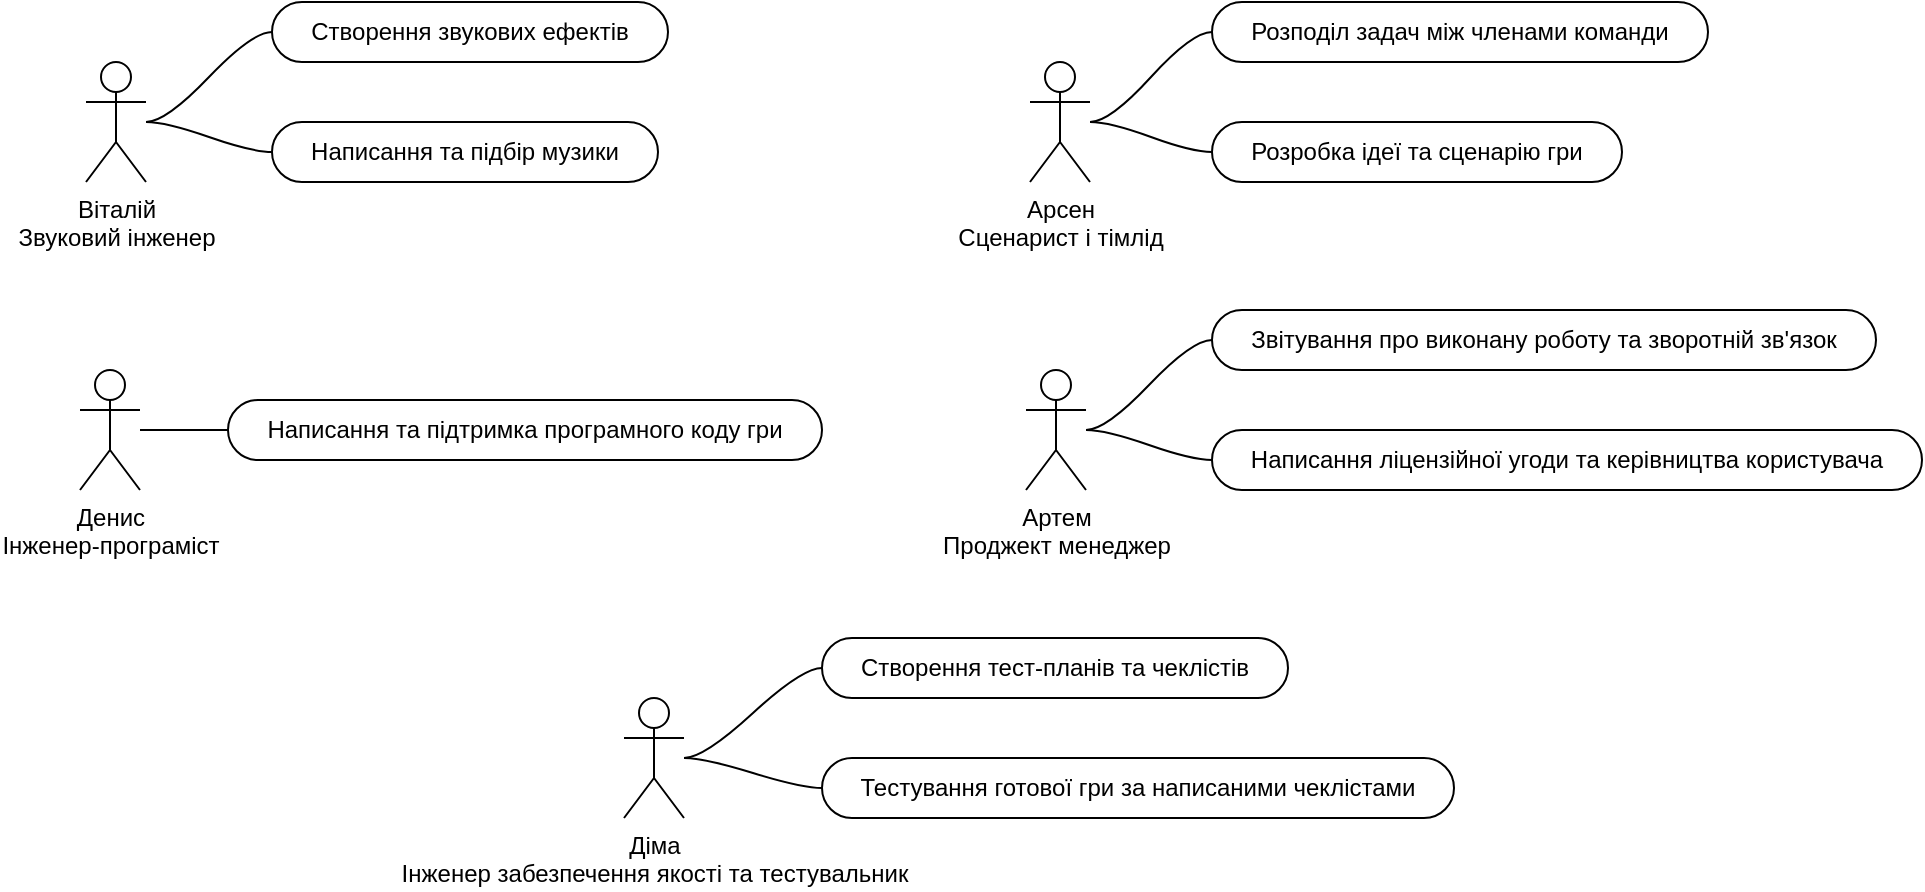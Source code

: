 <mxfile version="24.7.16">
  <diagram name="Page-1" id="r--lAdY53lSL47nnchoB">
    <mxGraphModel dx="2074" dy="1196" grid="0" gridSize="10" guides="1" tooltips="1" connect="1" arrows="1" fold="1" page="0" pageScale="1" pageWidth="850" pageHeight="1100" math="0" shadow="0">
      <root>
        <mxCell id="0" />
        <mxCell id="1" parent="0" />
        <mxCell id="zq5a7eHgudgZaI7AFO8v-1" value="Діма&lt;div&gt;Інженер забезпечення якості та тестувальник&lt;/div&gt;" style="shape=umlActor;verticalLabelPosition=bottom;verticalAlign=top;html=1;outlineConnect=0;" vertex="1" parent="1">
          <mxGeometry x="128" y="333" width="30" height="60" as="geometry" />
        </mxCell>
        <mxCell id="zq5a7eHgudgZaI7AFO8v-4" value="Створення тест-планів та чеклістів" style="whiteSpace=wrap;html=1;rounded=1;arcSize=50;align=center;verticalAlign=middle;strokeWidth=1;autosize=1;spacing=4;treeFolding=1;treeMoving=1;newEdgeStyle={&quot;edgeStyle&quot;:&quot;entityRelationEdgeStyle&quot;,&quot;startArrow&quot;:&quot;none&quot;,&quot;endArrow&quot;:&quot;none&quot;,&quot;segment&quot;:10,&quot;curved&quot;:1,&quot;sourcePerimeterSpacing&quot;:0,&quot;targetPerimeterSpacing&quot;:0};" vertex="1" parent="1">
          <mxGeometry x="227" y="303" width="233" height="30" as="geometry" />
        </mxCell>
        <mxCell id="zq5a7eHgudgZaI7AFO8v-5" value="" style="edgeStyle=entityRelationEdgeStyle;startArrow=none;endArrow=none;segment=10;curved=1;sourcePerimeterSpacing=0;targetPerimeterSpacing=0;rounded=0;fontSize=12;startSize=8;endSize=8;" edge="1" target="zq5a7eHgudgZaI7AFO8v-4" parent="1" source="zq5a7eHgudgZaI7AFO8v-1">
          <mxGeometry relative="1" as="geometry">
            <mxPoint x="370" y="-9" as="sourcePoint" />
            <Array as="points">
              <mxPoint x="247" y="-19" />
              <mxPoint x="363" y="-36" />
            </Array>
          </mxGeometry>
        </mxCell>
        <mxCell id="zq5a7eHgudgZaI7AFO8v-6" value="Артем&lt;div&gt;Проджект менеджер&lt;/div&gt;" style="shape=umlActor;verticalLabelPosition=bottom;verticalAlign=top;html=1;outlineConnect=0;" vertex="1" parent="1">
          <mxGeometry x="329" y="169" width="30" height="60" as="geometry" />
        </mxCell>
        <mxCell id="zq5a7eHgudgZaI7AFO8v-7" value="Звітування про виконану роботу та зворотній зв&#39;язок" style="whiteSpace=wrap;html=1;rounded=1;arcSize=50;align=center;verticalAlign=middle;strokeWidth=1;autosize=1;spacing=4;treeFolding=1;treeMoving=1;newEdgeStyle={&quot;edgeStyle&quot;:&quot;entityRelationEdgeStyle&quot;,&quot;startArrow&quot;:&quot;none&quot;,&quot;endArrow&quot;:&quot;none&quot;,&quot;segment&quot;:10,&quot;curved&quot;:1,&quot;sourcePerimeterSpacing&quot;:0,&quot;targetPerimeterSpacing&quot;:0};" vertex="1" parent="1">
          <mxGeometry x="422" y="139" width="332" height="30" as="geometry" />
        </mxCell>
        <mxCell id="zq5a7eHgudgZaI7AFO8v-8" value="" style="edgeStyle=entityRelationEdgeStyle;startArrow=none;endArrow=none;segment=10;curved=1;sourcePerimeterSpacing=0;targetPerimeterSpacing=0;rounded=0;fontSize=12;startSize=8;endSize=8;" edge="1" source="zq5a7eHgudgZaI7AFO8v-6" target="zq5a7eHgudgZaI7AFO8v-7" parent="1">
          <mxGeometry relative="1" as="geometry">
            <mxPoint x="189" y="-29.5" as="sourcePoint" />
            <Array as="points">
              <mxPoint x="66" y="-39.5" />
              <mxPoint x="182" y="-56.5" />
            </Array>
          </mxGeometry>
        </mxCell>
        <mxCell id="zq5a7eHgudgZaI7AFO8v-9" value="Віталій&lt;div&gt;Звуковий інженер&lt;/div&gt;" style="shape=umlActor;verticalLabelPosition=bottom;verticalAlign=top;html=1;outlineConnect=0;" vertex="1" parent="1">
          <mxGeometry x="-141" y="15" width="30" height="60" as="geometry" />
        </mxCell>
        <mxCell id="zq5a7eHgudgZaI7AFO8v-12" value="Арсен&lt;div&gt;Сценарист і тімлід&lt;/div&gt;" style="shape=umlActor;verticalLabelPosition=bottom;verticalAlign=top;html=1;outlineConnect=0;" vertex="1" parent="1">
          <mxGeometry x="331" y="15" width="30" height="60" as="geometry" />
        </mxCell>
        <mxCell id="zq5a7eHgudgZaI7AFO8v-13" value="Розподіл задач між членами команди" style="whiteSpace=wrap;html=1;rounded=1;arcSize=50;align=center;verticalAlign=middle;strokeWidth=1;autosize=1;spacing=4;treeFolding=1;treeMoving=1;newEdgeStyle={&quot;edgeStyle&quot;:&quot;entityRelationEdgeStyle&quot;,&quot;startArrow&quot;:&quot;none&quot;,&quot;endArrow&quot;:&quot;none&quot;,&quot;segment&quot;:10,&quot;curved&quot;:1,&quot;sourcePerimeterSpacing&quot;:0,&quot;targetPerimeterSpacing&quot;:0};" vertex="1" parent="1">
          <mxGeometry x="422" y="-15" width="248" height="30" as="geometry" />
        </mxCell>
        <mxCell id="zq5a7eHgudgZaI7AFO8v-14" value="" style="edgeStyle=entityRelationEdgeStyle;startArrow=none;endArrow=none;segment=10;curved=1;sourcePerimeterSpacing=0;targetPerimeterSpacing=0;rounded=0;fontSize=12;startSize=8;endSize=8;" edge="1" source="zq5a7eHgudgZaI7AFO8v-12" target="zq5a7eHgudgZaI7AFO8v-13" parent="1">
          <mxGeometry relative="1" as="geometry">
            <mxPoint x="278" y="-41" as="sourcePoint" />
            <Array as="points">
              <mxPoint x="155" y="-51" />
              <mxPoint x="271" y="-68" />
            </Array>
          </mxGeometry>
        </mxCell>
        <mxCell id="zq5a7eHgudgZaI7AFO8v-15" value="Денис&lt;div&gt;Інженер-програміст&lt;/div&gt;" style="shape=umlActor;verticalLabelPosition=bottom;verticalAlign=top;html=1;outlineConnect=0;" vertex="1" parent="1">
          <mxGeometry x="-144" y="169" width="30" height="60" as="geometry" />
        </mxCell>
        <mxCell id="zq5a7eHgudgZaI7AFO8v-16" value="Написання та підтримка програмного коду гри" style="whiteSpace=wrap;html=1;rounded=1;arcSize=50;align=center;verticalAlign=middle;strokeWidth=1;autosize=1;spacing=4;treeFolding=1;treeMoving=1;newEdgeStyle={&quot;edgeStyle&quot;:&quot;entityRelationEdgeStyle&quot;,&quot;startArrow&quot;:&quot;none&quot;,&quot;endArrow&quot;:&quot;none&quot;,&quot;segment&quot;:10,&quot;curved&quot;:1,&quot;sourcePerimeterSpacing&quot;:0,&quot;targetPerimeterSpacing&quot;:0};" vertex="1" parent="1">
          <mxGeometry x="-70" y="184" width="297" height="30" as="geometry" />
        </mxCell>
        <mxCell id="zq5a7eHgudgZaI7AFO8v-17" value="" style="edgeStyle=entityRelationEdgeStyle;startArrow=none;endArrow=none;segment=10;curved=1;sourcePerimeterSpacing=0;targetPerimeterSpacing=0;rounded=0;fontSize=12;startSize=8;endSize=8;" edge="1" source="zq5a7eHgudgZaI7AFO8v-15" target="zq5a7eHgudgZaI7AFO8v-16" parent="1">
          <mxGeometry relative="1" as="geometry">
            <mxPoint x="-1" y="223" as="sourcePoint" />
            <Array as="points">
              <mxPoint x="-124" y="213" />
              <mxPoint x="-8" y="196" />
            </Array>
          </mxGeometry>
        </mxCell>
        <mxCell id="zq5a7eHgudgZaI7AFO8v-20" value="Створення звукових ефектів" style="whiteSpace=wrap;html=1;rounded=1;arcSize=50;align=center;verticalAlign=middle;strokeWidth=1;autosize=1;spacing=4;treeFolding=1;treeMoving=1;newEdgeStyle={&quot;edgeStyle&quot;:&quot;entityRelationEdgeStyle&quot;,&quot;startArrow&quot;:&quot;none&quot;,&quot;endArrow&quot;:&quot;none&quot;,&quot;segment&quot;:10,&quot;curved&quot;:1,&quot;sourcePerimeterSpacing&quot;:0,&quot;targetPerimeterSpacing&quot;:0};" vertex="1" parent="1">
          <mxGeometry x="-48" y="-15" width="198" height="30" as="geometry" />
        </mxCell>
        <mxCell id="zq5a7eHgudgZaI7AFO8v-21" value="" style="edgeStyle=entityRelationEdgeStyle;startArrow=none;endArrow=none;segment=10;curved=1;sourcePerimeterSpacing=0;targetPerimeterSpacing=0;rounded=0;fontSize=12;startSize=8;endSize=8;" edge="1" target="zq5a7eHgudgZaI7AFO8v-20" parent="1" source="zq5a7eHgudgZaI7AFO8v-9">
          <mxGeometry relative="1" as="geometry">
            <mxPoint x="-94" y="46" as="sourcePoint" />
          </mxGeometry>
        </mxCell>
        <mxCell id="zq5a7eHgudgZaI7AFO8v-24" value="Написання та підбір музики" style="whiteSpace=wrap;html=1;rounded=1;arcSize=50;align=center;verticalAlign=middle;strokeWidth=1;autosize=1;spacing=4;treeFolding=1;treeMoving=1;newEdgeStyle={&quot;edgeStyle&quot;:&quot;entityRelationEdgeStyle&quot;,&quot;startArrow&quot;:&quot;none&quot;,&quot;endArrow&quot;:&quot;none&quot;,&quot;segment&quot;:10,&quot;curved&quot;:1,&quot;sourcePerimeterSpacing&quot;:0,&quot;targetPerimeterSpacing&quot;:0};" vertex="1" parent="1">
          <mxGeometry x="-48" y="45" width="193" height="30" as="geometry" />
        </mxCell>
        <mxCell id="zq5a7eHgudgZaI7AFO8v-25" value="" style="edgeStyle=entityRelationEdgeStyle;startArrow=none;endArrow=none;segment=10;curved=1;sourcePerimeterSpacing=0;targetPerimeterSpacing=0;rounded=0;fontSize=12;startSize=8;endSize=8;" edge="1" target="zq5a7eHgudgZaI7AFO8v-24" parent="1" source="zq5a7eHgudgZaI7AFO8v-9">
          <mxGeometry relative="1" as="geometry">
            <mxPoint x="-103" y="93" as="sourcePoint" />
          </mxGeometry>
        </mxCell>
        <mxCell id="zq5a7eHgudgZaI7AFO8v-26" value="Розробка ідеї та сценарію гри" style="whiteSpace=wrap;html=1;rounded=1;arcSize=50;align=center;verticalAlign=middle;strokeWidth=1;autosize=1;spacing=4;treeFolding=1;treeMoving=1;newEdgeStyle={&quot;edgeStyle&quot;:&quot;entityRelationEdgeStyle&quot;,&quot;startArrow&quot;:&quot;none&quot;,&quot;endArrow&quot;:&quot;none&quot;,&quot;segment&quot;:10,&quot;curved&quot;:1,&quot;sourcePerimeterSpacing&quot;:0,&quot;targetPerimeterSpacing&quot;:0};" vertex="1" parent="1">
          <mxGeometry x="422" y="45" width="205" height="30" as="geometry" />
        </mxCell>
        <mxCell id="zq5a7eHgudgZaI7AFO8v-27" value="" style="edgeStyle=entityRelationEdgeStyle;startArrow=none;endArrow=none;segment=10;curved=1;sourcePerimeterSpacing=0;targetPerimeterSpacing=0;rounded=0;fontSize=12;startSize=8;endSize=8;" edge="1" target="zq5a7eHgudgZaI7AFO8v-26" parent="1" source="zq5a7eHgudgZaI7AFO8v-12">
          <mxGeometry relative="1" as="geometry">
            <mxPoint x="376" y="97" as="sourcePoint" />
            <Array as="points">
              <mxPoint x="172" y="8" />
              <mxPoint x="288" y="-9" />
            </Array>
          </mxGeometry>
        </mxCell>
        <mxCell id="zq5a7eHgudgZaI7AFO8v-28" value="Написання ліцензійної угоди та керівництва користувача" style="whiteSpace=wrap;html=1;rounded=1;arcSize=50;align=center;verticalAlign=middle;strokeWidth=1;autosize=1;spacing=4;treeFolding=1;treeMoving=1;newEdgeStyle={&quot;edgeStyle&quot;:&quot;entityRelationEdgeStyle&quot;,&quot;startArrow&quot;:&quot;none&quot;,&quot;endArrow&quot;:&quot;none&quot;,&quot;segment&quot;:10,&quot;curved&quot;:1,&quot;sourcePerimeterSpacing&quot;:0,&quot;targetPerimeterSpacing&quot;:0};" vertex="1" parent="1">
          <mxGeometry x="422" y="199" width="355" height="30" as="geometry" />
        </mxCell>
        <mxCell id="zq5a7eHgudgZaI7AFO8v-29" value="" style="edgeStyle=entityRelationEdgeStyle;startArrow=none;endArrow=none;segment=10;curved=1;sourcePerimeterSpacing=0;targetPerimeterSpacing=0;rounded=0;fontSize=12;startSize=8;endSize=8;" edge="1" target="zq5a7eHgudgZaI7AFO8v-28" parent="1" source="zq5a7eHgudgZaI7AFO8v-6">
          <mxGeometry relative="1" as="geometry">
            <mxPoint x="387" y="264.5" as="sourcePoint" />
            <Array as="points">
              <mxPoint x="335" y="232.5" />
            </Array>
          </mxGeometry>
        </mxCell>
        <mxCell id="zq5a7eHgudgZaI7AFO8v-30" value="Тестування готової гри за написаними чеклістами" style="whiteSpace=wrap;html=1;rounded=1;arcSize=50;align=center;verticalAlign=middle;strokeWidth=1;autosize=1;spacing=4;treeFolding=1;treeMoving=1;newEdgeStyle={&quot;edgeStyle&quot;:&quot;entityRelationEdgeStyle&quot;,&quot;startArrow&quot;:&quot;none&quot;,&quot;endArrow&quot;:&quot;none&quot;,&quot;segment&quot;:10,&quot;curved&quot;:1,&quot;sourcePerimeterSpacing&quot;:0,&quot;targetPerimeterSpacing&quot;:0};" vertex="1" parent="1">
          <mxGeometry x="227" y="363" width="316" height="30" as="geometry" />
        </mxCell>
        <mxCell id="zq5a7eHgudgZaI7AFO8v-31" value="" style="edgeStyle=entityRelationEdgeStyle;startArrow=none;endArrow=none;segment=10;curved=1;sourcePerimeterSpacing=0;targetPerimeterSpacing=0;rounded=0;fontSize=12;startSize=8;endSize=8;" edge="1" target="zq5a7eHgudgZaI7AFO8v-30" parent="1" source="zq5a7eHgudgZaI7AFO8v-1">
          <mxGeometry relative="1" as="geometry">
            <mxPoint x="305" y="445" as="sourcePoint" />
          </mxGeometry>
        </mxCell>
      </root>
    </mxGraphModel>
  </diagram>
</mxfile>
